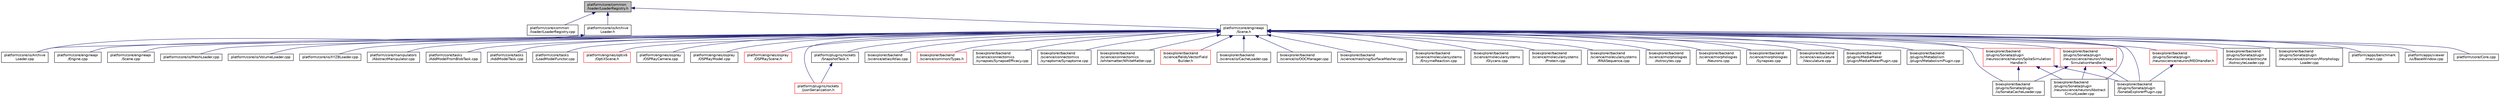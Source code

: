 digraph "platform/core/common/loader/LoaderRegistry.h"
{
 // LATEX_PDF_SIZE
  edge [fontname="Helvetica",fontsize="10",labelfontname="Helvetica",labelfontsize="10"];
  node [fontname="Helvetica",fontsize="10",shape=record];
  Node1 [label="platform/core/common\l/loader/LoaderRegistry.h",height=0.2,width=0.4,color="black", fillcolor="grey75", style="filled", fontcolor="black",tooltip=" "];
  Node1 -> Node2 [dir="back",color="midnightblue",fontsize="10",style="solid",fontname="Helvetica"];
  Node2 [label="platform/core/common\l/loader/LoaderRegistry.cpp",height=0.2,width=0.4,color="black", fillcolor="white", style="filled",URL="$dd/d5f/LoaderRegistry_8cpp.html",tooltip=" "];
  Node1 -> Node3 [dir="back",color="midnightblue",fontsize="10",style="solid",fontname="Helvetica"];
  Node3 [label="platform/core/engineapi\l/Scene.h",height=0.2,width=0.4,color="black", fillcolor="white", style="filled",URL="$d5/d2d/Scene_8h.html",tooltip=" "];
  Node3 -> Node4 [dir="back",color="midnightblue",fontsize="10",style="solid",fontname="Helvetica"];
  Node4 [label="platform/apps/benchmark\l/main.cpp",height=0.2,width=0.4,color="black", fillcolor="white", style="filled",URL="$d6/d12/benchmark_2main_8cpp.html",tooltip=" "];
  Node3 -> Node5 [dir="back",color="midnightblue",fontsize="10",style="solid",fontname="Helvetica"];
  Node5 [label="platform/apps/viewer\l/ui/BaseWindow.cpp",height=0.2,width=0.4,color="black", fillcolor="white", style="filled",URL="$de/d43/BaseWindow_8cpp.html",tooltip=" "];
  Node3 -> Node6 [dir="back",color="midnightblue",fontsize="10",style="solid",fontname="Helvetica"];
  Node6 [label="platform/core/Core.cpp",height=0.2,width=0.4,color="black", fillcolor="white", style="filled",URL="$d6/d27/Core_8cpp.html",tooltip=" "];
  Node3 -> Node7 [dir="back",color="midnightblue",fontsize="10",style="solid",fontname="Helvetica"];
  Node7 [label="platform/core/engineapi\l/Engine.cpp",height=0.2,width=0.4,color="black", fillcolor="white", style="filled",URL="$d6/d0c/Engine_8cpp.html",tooltip=" "];
  Node3 -> Node8 [dir="back",color="midnightblue",fontsize="10",style="solid",fontname="Helvetica"];
  Node8 [label="platform/core/engineapi\l/Scene.cpp",height=0.2,width=0.4,color="black", fillcolor="white", style="filled",URL="$de/d15/Scene_8cpp.html",tooltip=" "];
  Node3 -> Node9 [dir="back",color="midnightblue",fontsize="10",style="solid",fontname="Helvetica"];
  Node9 [label="platform/core/io/Archive\lLoader.cpp",height=0.2,width=0.4,color="black", fillcolor="white", style="filled",URL="$d6/da5/ArchiveLoader_8cpp.html",tooltip=" "];
  Node3 -> Node10 [dir="back",color="midnightblue",fontsize="10",style="solid",fontname="Helvetica"];
  Node10 [label="platform/core/io/MeshLoader.cpp",height=0.2,width=0.4,color="black", fillcolor="white", style="filled",URL="$d2/d87/MeshLoader_8cpp.html",tooltip=" "];
  Node3 -> Node11 [dir="back",color="midnightblue",fontsize="10",style="solid",fontname="Helvetica"];
  Node11 [label="platform/core/io/VolumeLoader.cpp",height=0.2,width=0.4,color="black", fillcolor="white", style="filled",URL="$dd/daa/VolumeLoader_8cpp.html",tooltip=" "];
  Node3 -> Node12 [dir="back",color="midnightblue",fontsize="10",style="solid",fontname="Helvetica"];
  Node12 [label="platform/core/io/XYZBLoader.cpp",height=0.2,width=0.4,color="black", fillcolor="white", style="filled",URL="$d7/d8e/XYZBLoader_8cpp.html",tooltip=" "];
  Node3 -> Node13 [dir="back",color="midnightblue",fontsize="10",style="solid",fontname="Helvetica"];
  Node13 [label="platform/core/manipulators\l/AbstractManipulator.cpp",height=0.2,width=0.4,color="black", fillcolor="white", style="filled",URL="$d2/d5a/AbstractManipulator_8cpp.html",tooltip=" "];
  Node3 -> Node14 [dir="back",color="midnightblue",fontsize="10",style="solid",fontname="Helvetica"];
  Node14 [label="platform/core/tasks\l/AddModelFromBlobTask.cpp",height=0.2,width=0.4,color="black", fillcolor="white", style="filled",URL="$d6/d65/AddModelFromBlobTask_8cpp.html",tooltip=" "];
  Node3 -> Node15 [dir="back",color="midnightblue",fontsize="10",style="solid",fontname="Helvetica"];
  Node15 [label="platform/core/tasks\l/AddModelTask.cpp",height=0.2,width=0.4,color="black", fillcolor="white", style="filled",URL="$dd/dd0/AddModelTask_8cpp.html",tooltip=" "];
  Node3 -> Node16 [dir="back",color="midnightblue",fontsize="10",style="solid",fontname="Helvetica"];
  Node16 [label="platform/core/tasks\l/LoadModelFunctor.cpp",height=0.2,width=0.4,color="black", fillcolor="white", style="filled",URL="$dd/d96/LoadModelFunctor_8cpp.html",tooltip=" "];
  Node3 -> Node17 [dir="back",color="midnightblue",fontsize="10",style="solid",fontname="Helvetica"];
  Node17 [label="platform/engines/optix6\l/OptiXScene.h",height=0.2,width=0.4,color="red", fillcolor="white", style="filled",URL="$df/dcc/OptiXScene_8h.html",tooltip=" "];
  Node3 -> Node21 [dir="back",color="midnightblue",fontsize="10",style="solid",fontname="Helvetica"];
  Node21 [label="platform/engines/ospray\l/OSPRayCamera.cpp",height=0.2,width=0.4,color="black", fillcolor="white", style="filled",URL="$d4/dde/OSPRayCamera_8cpp.html",tooltip=" "];
  Node3 -> Node22 [dir="back",color="midnightblue",fontsize="10",style="solid",fontname="Helvetica"];
  Node22 [label="platform/engines/ospray\l/OSPRayModel.cpp",height=0.2,width=0.4,color="black", fillcolor="white", style="filled",URL="$d6/d96/OSPRayModel_8cpp.html",tooltip=" "];
  Node3 -> Node23 [dir="back",color="midnightblue",fontsize="10",style="solid",fontname="Helvetica"];
  Node23 [label="platform/engines/ospray\l/OSPRayScene.h",height=0.2,width=0.4,color="red", fillcolor="white", style="filled",URL="$d5/d44/OSPRayScene_8h.html",tooltip=" "];
  Node3 -> Node27 [dir="back",color="midnightblue",fontsize="10",style="solid",fontname="Helvetica"];
  Node27 [label="platform/plugins/rockets\l/jsonSerialization.h",height=0.2,width=0.4,color="red", fillcolor="white", style="filled",URL="$d4/d2c/jsonSerialization_8h.html",tooltip=" "];
  Node3 -> Node30 [dir="back",color="midnightblue",fontsize="10",style="solid",fontname="Helvetica"];
  Node30 [label="platform/plugins/rockets\l/SnapshotTask.h",height=0.2,width=0.4,color="black", fillcolor="white", style="filled",URL="$d4/de5/SnapshotTask_8h.html",tooltip=" "];
  Node30 -> Node27 [dir="back",color="midnightblue",fontsize="10",style="solid",fontname="Helvetica"];
  Node3 -> Node31 [dir="back",color="midnightblue",fontsize="10",style="solid",fontname="Helvetica"];
  Node31 [label="bioexplorer/backend\l/science/atlas/Atlas.cpp",height=0.2,width=0.4,color="black", fillcolor="white", style="filled",URL="$d3/db5/Atlas_8cpp.html",tooltip=" "];
  Node3 -> Node32 [dir="back",color="midnightblue",fontsize="10",style="solid",fontname="Helvetica"];
  Node32 [label="bioexplorer/backend\l/science/common/Types.h",height=0.2,width=0.4,color="red", fillcolor="white", style="filled",URL="$d1/d29/bioexplorer_2backend_2science_2common_2Types_8h.html",tooltip=" "];
  Node3 -> Node54 [dir="back",color="midnightblue",fontsize="10",style="solid",fontname="Helvetica"];
  Node54 [label="bioexplorer/backend\l/science/connectomics\l/synapses/SynapseEfficacy.cpp",height=0.2,width=0.4,color="black", fillcolor="white", style="filled",URL="$d7/d27/SynapseEfficacy_8cpp.html",tooltip=" "];
  Node3 -> Node56 [dir="back",color="midnightblue",fontsize="10",style="solid",fontname="Helvetica"];
  Node56 [label="bioexplorer/backend\l/science/connectomics\l/synaptome/Synaptome.cpp",height=0.2,width=0.4,color="black", fillcolor="white", style="filled",URL="$d3/d14/Synaptome_8cpp.html",tooltip=" "];
  Node3 -> Node57 [dir="back",color="midnightblue",fontsize="10",style="solid",fontname="Helvetica"];
  Node57 [label="bioexplorer/backend\l/science/connectomics\l/whitematter/WhiteMatter.cpp",height=0.2,width=0.4,color="black", fillcolor="white", style="filled",URL="$db/d99/WhiteMatter_8cpp.html",tooltip=" "];
  Node3 -> Node118 [dir="back",color="midnightblue",fontsize="10",style="solid",fontname="Helvetica"];
  Node118 [label="bioexplorer/backend\l/science/fields/VectorField\lBuilder.h",height=0.2,width=0.4,color="red", fillcolor="white", style="filled",URL="$d2/d6f/VectorFieldBuilder_8h.html",tooltip=" "];
  Node3 -> Node62 [dir="back",color="midnightblue",fontsize="10",style="solid",fontname="Helvetica"];
  Node62 [label="bioexplorer/backend\l/science/io/CacheLoader.cpp",height=0.2,width=0.4,color="black", fillcolor="white", style="filled",URL="$d5/dec/CacheLoader_8cpp.html",tooltip=" "];
  Node3 -> Node64 [dir="back",color="midnightblue",fontsize="10",style="solid",fontname="Helvetica"];
  Node64 [label="bioexplorer/backend\l/science/io/OOCManager.cpp",height=0.2,width=0.4,color="black", fillcolor="white", style="filled",URL="$de/d91/OOCManager_8cpp.html",tooltip=" "];
  Node3 -> Node66 [dir="back",color="midnightblue",fontsize="10",style="solid",fontname="Helvetica"];
  Node66 [label="bioexplorer/backend\l/science/meshing/SurfaceMesher.cpp",height=0.2,width=0.4,color="black", fillcolor="white", style="filled",URL="$d8/de3/SurfaceMesher_8cpp.html",tooltip=" "];
  Node3 -> Node67 [dir="back",color="midnightblue",fontsize="10",style="solid",fontname="Helvetica"];
  Node67 [label="bioexplorer/backend\l/science/molecularsystems\l/EnzymeReaction.cpp",height=0.2,width=0.4,color="black", fillcolor="white", style="filled",URL="$db/dd8/EnzymeReaction_8cpp.html",tooltip=" "];
  Node3 -> Node94 [dir="back",color="midnightblue",fontsize="10",style="solid",fontname="Helvetica"];
  Node94 [label="bioexplorer/backend\l/science/molecularsystems\l/Glycans.cpp",height=0.2,width=0.4,color="black", fillcolor="white", style="filled",URL="$d2/ddb/Glycans_8cpp.html",tooltip=" "];
  Node3 -> Node70 [dir="back",color="midnightblue",fontsize="10",style="solid",fontname="Helvetica"];
  Node70 [label="bioexplorer/backend\l/science/molecularsystems\l/Protein.cpp",height=0.2,width=0.4,color="black", fillcolor="white", style="filled",URL="$d1/dc7/Protein_8cpp.html",tooltip=" "];
  Node3 -> Node71 [dir="back",color="midnightblue",fontsize="10",style="solid",fontname="Helvetica"];
  Node71 [label="bioexplorer/backend\l/science/molecularsystems\l/RNASequence.cpp",height=0.2,width=0.4,color="black", fillcolor="white", style="filled",URL="$da/d80/RNASequence_8cpp.html",tooltip=" "];
  Node3 -> Node72 [dir="back",color="midnightblue",fontsize="10",style="solid",fontname="Helvetica"];
  Node72 [label="bioexplorer/backend\l/science/morphologies\l/Astrocytes.cpp",height=0.2,width=0.4,color="black", fillcolor="white", style="filled",URL="$da/db7/Astrocytes_8cpp.html",tooltip=" "];
  Node3 -> Node75 [dir="back",color="midnightblue",fontsize="10",style="solid",fontname="Helvetica"];
  Node75 [label="bioexplorer/backend\l/science/morphologies\l/Neurons.cpp",height=0.2,width=0.4,color="black", fillcolor="white", style="filled",URL="$dc/d88/Neurons_8cpp.html",tooltip=" "];
  Node3 -> Node79 [dir="back",color="midnightblue",fontsize="10",style="solid",fontname="Helvetica"];
  Node79 [label="bioexplorer/backend\l/science/morphologies\l/Synapses.cpp",height=0.2,width=0.4,color="black", fillcolor="white", style="filled",URL="$df/db9/Synapses_8cpp.html",tooltip=" "];
  Node3 -> Node80 [dir="back",color="midnightblue",fontsize="10",style="solid",fontname="Helvetica"];
  Node80 [label="bioexplorer/backend\l/science/vasculature\l/Vasculature.cpp",height=0.2,width=0.4,color="black", fillcolor="white", style="filled",URL="$d2/df8/Vasculature_8cpp.html",tooltip=" "];
  Node3 -> Node119 [dir="back",color="midnightblue",fontsize="10",style="solid",fontname="Helvetica"];
  Node119 [label="bioexplorer/backend\l/plugins/MediaMaker\l/plugin/MediaMakerPlugin.cpp",height=0.2,width=0.4,color="black", fillcolor="white", style="filled",URL="$dd/d9e/MediaMakerPlugin_8cpp.html",tooltip=" "];
  Node3 -> Node120 [dir="back",color="midnightblue",fontsize="10",style="solid",fontname="Helvetica"];
  Node120 [label="bioexplorer/backend\l/plugins/Metabolism\l/plugin/MetabolismPlugin.cpp",height=0.2,width=0.4,color="black", fillcolor="white", style="filled",URL="$df/d71/MetabolismPlugin_8cpp.html",tooltip=" "];
  Node3 -> Node121 [dir="back",color="midnightblue",fontsize="10",style="solid",fontname="Helvetica"];
  Node121 [label="bioexplorer/backend\l/plugins/Sonata/plugin\l/io/SonataCacheLoader.cpp",height=0.2,width=0.4,color="black", fillcolor="white", style="filled",URL="$dc/dca/SonataCacheLoader_8cpp.html",tooltip=" "];
  Node3 -> Node122 [dir="back",color="midnightblue",fontsize="10",style="solid",fontname="Helvetica"];
  Node122 [label="bioexplorer/backend\l/plugins/Sonata/plugin\l/neuroscience/astrocyte\l/AstrocyteLoader.cpp",height=0.2,width=0.4,color="black", fillcolor="white", style="filled",URL="$da/ddc/AstrocyteLoader_8cpp.html",tooltip=" "];
  Node3 -> Node123 [dir="back",color="midnightblue",fontsize="10",style="solid",fontname="Helvetica"];
  Node123 [label="bioexplorer/backend\l/plugins/Sonata/plugin\l/neuroscience/common/Morphology\lLoader.cpp",height=0.2,width=0.4,color="black", fillcolor="white", style="filled",URL="$d5/d8e/MorphologyLoader_8cpp.html",tooltip=" "];
  Node3 -> Node124 [dir="back",color="midnightblue",fontsize="10",style="solid",fontname="Helvetica"];
  Node124 [label="bioexplorer/backend\l/plugins/Sonata/plugin\l/neuroscience/neuron/Abstract\lCircuitLoader.cpp",height=0.2,width=0.4,color="black", fillcolor="white", style="filled",URL="$d0/d7e/AbstractCircuitLoader_8cpp.html",tooltip=" "];
  Node3 -> Node125 [dir="back",color="midnightblue",fontsize="10",style="solid",fontname="Helvetica"];
  Node125 [label="bioexplorer/backend\l/plugins/Sonata/plugin\l/neuroscience/neuron/MEGHandler.h",height=0.2,width=0.4,color="red", fillcolor="white", style="filled",URL="$d9/d9c/MEGHandler_8h.html",tooltip=" "];
  Node125 -> Node127 [dir="back",color="midnightblue",fontsize="10",style="solid",fontname="Helvetica"];
  Node127 [label="bioexplorer/backend\l/plugins/Sonata/plugin\l/SonataExplorerPlugin.cpp",height=0.2,width=0.4,color="black", fillcolor="white", style="filled",URL="$d4/d2c/SonataExplorerPlugin_8cpp.html",tooltip=" "];
  Node3 -> Node128 [dir="back",color="midnightblue",fontsize="10",style="solid",fontname="Helvetica"];
  Node128 [label="bioexplorer/backend\l/plugins/Sonata/plugin\l/neuroscience/neuron/SpikeSimulation\lHandler.h",height=0.2,width=0.4,color="red", fillcolor="white", style="filled",URL="$d5/d25/plugins_2Sonata_2plugin_2neuroscience_2neuron_2SpikeSimulationHandler_8h.html",tooltip=" "];
  Node128 -> Node121 [dir="back",color="midnightblue",fontsize="10",style="solid",fontname="Helvetica"];
  Node128 -> Node124 [dir="back",color="midnightblue",fontsize="10",style="solid",fontname="Helvetica"];
  Node128 -> Node127 [dir="back",color="midnightblue",fontsize="10",style="solid",fontname="Helvetica"];
  Node3 -> Node130 [dir="back",color="midnightblue",fontsize="10",style="solid",fontname="Helvetica"];
  Node130 [label="bioexplorer/backend\l/plugins/Sonata/plugin\l/neuroscience/neuron/Voltage\lSimulationHandler.h",height=0.2,width=0.4,color="red", fillcolor="white", style="filled",URL="$d0/d58/VoltageSimulationHandler_8h.html",tooltip=" "];
  Node130 -> Node121 [dir="back",color="midnightblue",fontsize="10",style="solid",fontname="Helvetica"];
  Node130 -> Node124 [dir="back",color="midnightblue",fontsize="10",style="solid",fontname="Helvetica"];
  Node130 -> Node127 [dir="back",color="midnightblue",fontsize="10",style="solid",fontname="Helvetica"];
  Node3 -> Node127 [dir="back",color="midnightblue",fontsize="10",style="solid",fontname="Helvetica"];
  Node1 -> Node132 [dir="back",color="midnightblue",fontsize="10",style="solid",fontname="Helvetica"];
  Node132 [label="platform/core/io/Archive\lLoader.h",height=0.2,width=0.4,color="black", fillcolor="white", style="filled",URL="$d1/d8a/ArchiveLoader_8h.html",tooltip=" "];
  Node132 -> Node9 [dir="back",color="midnightblue",fontsize="10",style="solid",fontname="Helvetica"];
}
